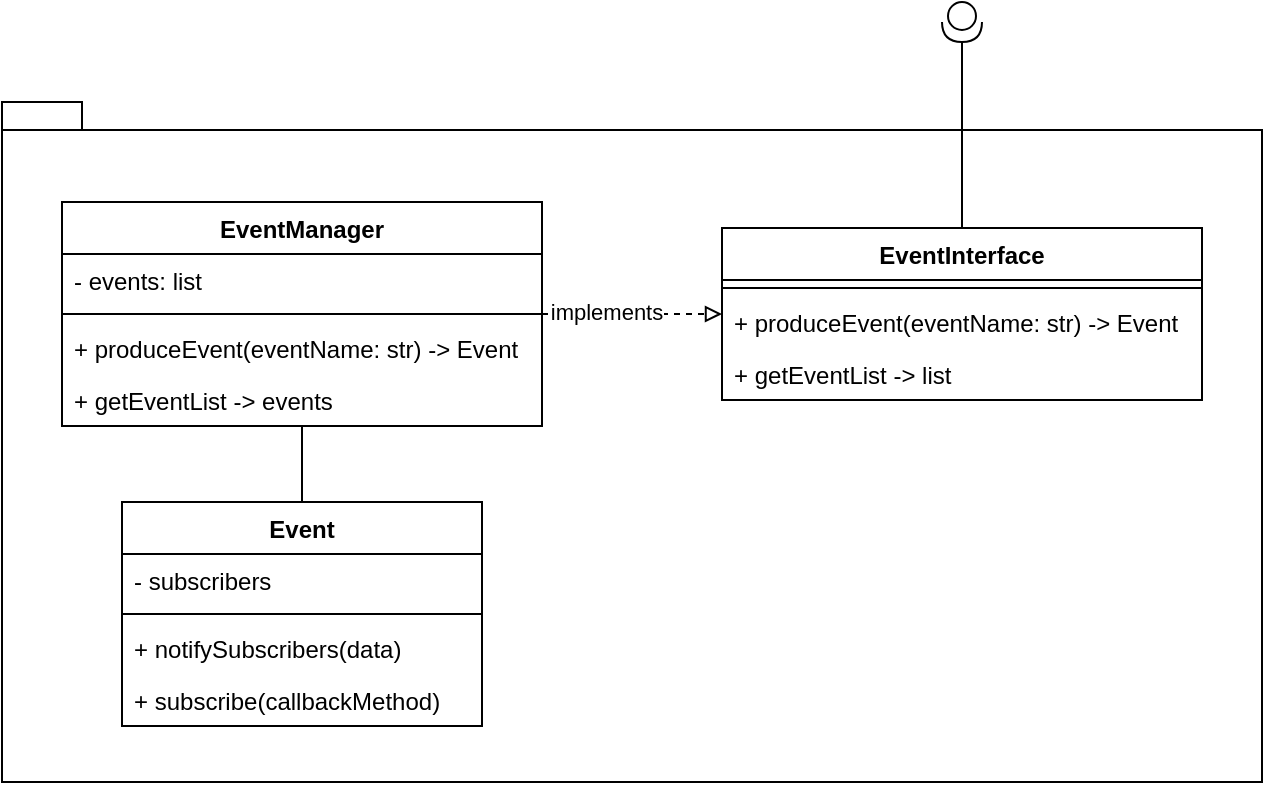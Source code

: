 <mxfile version="20.5.3" type="embed"><diagram name="Seite-1" id="7ZUZYtHRUKzuWcFqMMXY"><mxGraphModel dx="1338" dy="1110" grid="1" gridSize="10" guides="1" tooltips="1" connect="1" arrows="1" fold="1" page="1" pageScale="1" pageWidth="827" pageHeight="1169" math="0" shadow="0"><root><mxCell id="0"/><mxCell id="1" parent="0"/><mxCell id="54" value="" style="shape=folder;fontStyle=1;spacingTop=10;tabWidth=40;tabHeight=14;tabPosition=left;html=1;" parent="1" vertex="1"><mxGeometry x="130" y="160" width="630" height="340" as="geometry"/></mxCell><mxCell id="99" style="edgeStyle=orthogonalEdgeStyle;rounded=0;orthogonalLoop=1;jettySize=auto;html=1;dashed=1;endArrow=block;endFill=0;" parent="1" source="55" target="60" edge="1"><mxGeometry relative="1" as="geometry"/></mxCell><mxCell id="100" value="implements" style="edgeLabel;html=1;align=center;verticalAlign=middle;resizable=0;points=[];fontColor=default;" vertex="1" connectable="0" parent="99"><mxGeometry x="-0.302" y="1" relative="1" as="geometry"><mxPoint as="offset"/></mxGeometry></mxCell><mxCell id="55" value="EventManager" style="swimlane;fontStyle=1;align=center;verticalAlign=top;childLayout=stackLayout;horizontal=1;startSize=26;horizontalStack=0;resizeParent=1;resizeParentMax=0;resizeLast=0;collapsible=1;marginBottom=0;" parent="1" vertex="1"><mxGeometry x="160" y="210" width="240" height="112" as="geometry"/></mxCell><mxCell id="56" value="- events: list" style="text;strokeColor=none;fillColor=none;align=left;verticalAlign=top;spacingLeft=4;spacingRight=4;overflow=hidden;rotatable=0;points=[[0,0.5],[1,0.5]];portConstraint=eastwest;" parent="55" vertex="1"><mxGeometry y="26" width="240" height="26" as="geometry"/></mxCell><mxCell id="57" value="" style="line;strokeWidth=1;fillColor=none;align=left;verticalAlign=middle;spacingTop=-1;spacingLeft=3;spacingRight=3;rotatable=0;labelPosition=right;points=[];portConstraint=eastwest;strokeColor=inherit;" parent="55" vertex="1"><mxGeometry y="52" width="240" height="8" as="geometry"/></mxCell><mxCell id="58" value="+ produceEvent(eventName: str) -&gt; Event" style="text;strokeColor=none;fillColor=none;align=left;verticalAlign=top;spacingLeft=4;spacingRight=4;overflow=hidden;rotatable=0;points=[[0,0.5],[1,0.5]];portConstraint=eastwest;" parent="55" vertex="1"><mxGeometry y="60" width="240" height="26" as="geometry"/></mxCell><mxCell id="59" value="+ getEventList -&gt; events" style="text;strokeColor=none;fillColor=none;align=left;verticalAlign=top;spacingLeft=4;spacingRight=4;overflow=hidden;rotatable=0;points=[[0,0.5],[1,0.5]];portConstraint=eastwest;" parent="55" vertex="1"><mxGeometry y="86" width="240" height="26" as="geometry"/></mxCell><mxCell id="60" value="EventInterface" style="swimlane;fontStyle=1;align=center;verticalAlign=top;childLayout=stackLayout;horizontal=1;startSize=26;horizontalStack=0;resizeParent=1;resizeParentMax=0;resizeLast=0;collapsible=1;marginBottom=0;" parent="1" vertex="1"><mxGeometry x="490" y="223" width="240" height="86" as="geometry"/></mxCell><mxCell id="62" value="" style="line;strokeWidth=1;fillColor=none;align=left;verticalAlign=middle;spacingTop=-1;spacingLeft=3;spacingRight=3;rotatable=0;labelPosition=right;points=[];portConstraint=eastwest;strokeColor=inherit;" parent="60" vertex="1"><mxGeometry y="26" width="240" height="8" as="geometry"/></mxCell><mxCell id="63" value="+ produceEvent(eventName: str) -&gt; Event" style="text;strokeColor=none;fillColor=none;align=left;verticalAlign=top;spacingLeft=4;spacingRight=4;overflow=hidden;rotatable=0;points=[[0,0.5],[1,0.5]];portConstraint=eastwest;labelBackgroundColor=none;fontColor=default;" parent="60" vertex="1"><mxGeometry y="34" width="240" height="26" as="geometry"/></mxCell><mxCell id="102" value="+ getEventList -&gt; list" style="text;strokeColor=none;fillColor=none;align=left;verticalAlign=top;spacingLeft=4;spacingRight=4;overflow=hidden;rotatable=0;points=[[0,0.5],[1,0.5]];portConstraint=eastwest;" vertex="1" parent="60"><mxGeometry y="60" width="240" height="26" as="geometry"/></mxCell><mxCell id="76" style="edgeStyle=orthogonalEdgeStyle;rounded=0;orthogonalLoop=1;jettySize=auto;html=1;exitX=1;exitY=0.5;exitDx=0;exitDy=0;exitPerimeter=0;endArrow=none;endFill=0;" parent="1" source="75" target="60" edge="1"><mxGeometry relative="1" as="geometry"/></mxCell><mxCell id="75" value="" style="shape=providedRequiredInterface;html=1;verticalLabelPosition=bottom;sketch=0;rotation=90;" parent="1" vertex="1"><mxGeometry x="600" y="110" width="20" height="20" as="geometry"/></mxCell><mxCell id="95" style="edgeStyle=orthogonalEdgeStyle;rounded=0;orthogonalLoop=1;jettySize=auto;html=1;endArrow=none;endFill=0;" parent="1" source="90" target="55" edge="1"><mxGeometry relative="1" as="geometry"/></mxCell><mxCell id="90" value="Event" style="swimlane;fontStyle=1;align=center;verticalAlign=top;childLayout=stackLayout;horizontal=1;startSize=26;horizontalStack=0;resizeParent=1;resizeParentMax=0;resizeLast=0;collapsible=1;marginBottom=0;" parent="1" vertex="1"><mxGeometry x="190" y="360" width="180" height="112" as="geometry"/></mxCell><mxCell id="61" value="- subscribers" style="text;strokeColor=none;fillColor=none;align=left;verticalAlign=top;spacingLeft=4;spacingRight=4;overflow=hidden;rotatable=0;points=[[0,0.5],[1,0.5]];portConstraint=eastwest;" parent="90" vertex="1"><mxGeometry y="26" width="180" height="26" as="geometry"/></mxCell><mxCell id="92" value="" style="line;strokeWidth=1;fillColor=none;align=left;verticalAlign=middle;spacingTop=-1;spacingLeft=3;spacingRight=3;rotatable=0;labelPosition=right;points=[];portConstraint=eastwest;strokeColor=inherit;" parent="90" vertex="1"><mxGeometry y="52" width="180" height="8" as="geometry"/></mxCell><mxCell id="93" value="+ notifySubscribers(data)" style="text;strokeColor=none;fillColor=none;align=left;verticalAlign=top;spacingLeft=4;spacingRight=4;overflow=hidden;rotatable=0;points=[[0,0.5],[1,0.5]];portConstraint=eastwest;" parent="90" vertex="1"><mxGeometry y="60" width="180" height="26" as="geometry"/></mxCell><mxCell id="88" value="+ subscribe(callbackMethod)" style="text;strokeColor=none;fillColor=none;align=left;verticalAlign=top;spacingLeft=4;spacingRight=4;overflow=hidden;rotatable=0;points=[[0,0.5],[1,0.5]];portConstraint=eastwest;" parent="90" vertex="1"><mxGeometry y="86" width="180" height="26" as="geometry"/></mxCell></root></mxGraphModel></diagram></mxfile>